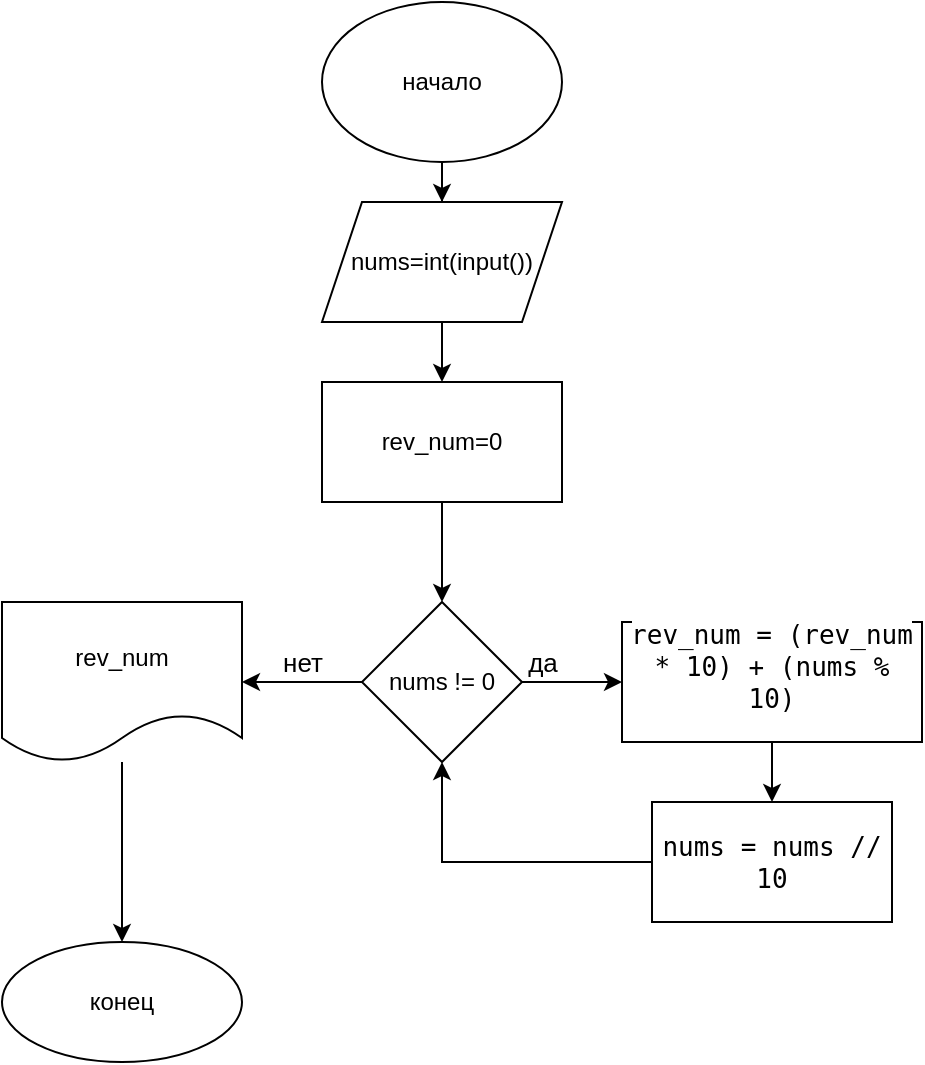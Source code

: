 <mxfile version="17.5.0" type="device"><diagram id="A1kCxP1QtYcwh1s7d5Kh" name="Page-1"><mxGraphModel dx="1038" dy="489" grid="1" gridSize="10" guides="1" tooltips="1" connect="1" arrows="1" fold="1" page="1" pageScale="1" pageWidth="827" pageHeight="1169" math="0" shadow="0"><root><mxCell id="0"/><mxCell id="1" parent="0"/><mxCell id="RMq8E3R6sHpFmFtKFKiV-5" value="" style="edgeStyle=orthogonalEdgeStyle;rounded=0;orthogonalLoop=1;jettySize=auto;html=1;" edge="1" parent="1" source="RMq8E3R6sHpFmFtKFKiV-1" target="RMq8E3R6sHpFmFtKFKiV-4"><mxGeometry relative="1" as="geometry"/></mxCell><mxCell id="RMq8E3R6sHpFmFtKFKiV-1" value="начало" style="ellipse;whiteSpace=wrap;html=1;" vertex="1" parent="1"><mxGeometry x="290" y="20" width="120" height="80" as="geometry"/></mxCell><mxCell id="RMq8E3R6sHpFmFtKFKiV-7" value="" style="edgeStyle=orthogonalEdgeStyle;rounded=0;orthogonalLoop=1;jettySize=auto;html=1;" edge="1" parent="1" source="RMq8E3R6sHpFmFtKFKiV-4" target="RMq8E3R6sHpFmFtKFKiV-6"><mxGeometry relative="1" as="geometry"/></mxCell><mxCell id="RMq8E3R6sHpFmFtKFKiV-4" value="nums=int(input())" style="shape=parallelogram;perimeter=parallelogramPerimeter;whiteSpace=wrap;html=1;fixedSize=1;" vertex="1" parent="1"><mxGeometry x="290" y="120" width="120" height="60" as="geometry"/></mxCell><mxCell id="RMq8E3R6sHpFmFtKFKiV-9" value="" style="edgeStyle=orthogonalEdgeStyle;rounded=0;orthogonalLoop=1;jettySize=auto;html=1;" edge="1" parent="1" source="RMq8E3R6sHpFmFtKFKiV-6" target="RMq8E3R6sHpFmFtKFKiV-8"><mxGeometry relative="1" as="geometry"/></mxCell><mxCell id="RMq8E3R6sHpFmFtKFKiV-6" value="rev_num=0" style="whiteSpace=wrap;html=1;" vertex="1" parent="1"><mxGeometry x="290" y="210" width="120" height="60" as="geometry"/></mxCell><mxCell id="RMq8E3R6sHpFmFtKFKiV-11" value="" style="edgeStyle=orthogonalEdgeStyle;rounded=0;orthogonalLoop=1;jettySize=auto;html=1;" edge="1" parent="1" source="RMq8E3R6sHpFmFtKFKiV-8" target="RMq8E3R6sHpFmFtKFKiV-10"><mxGeometry relative="1" as="geometry"/></mxCell><mxCell id="RMq8E3R6sHpFmFtKFKiV-16" value="" style="edgeStyle=orthogonalEdgeStyle;rounded=0;orthogonalLoop=1;jettySize=auto;html=1;fontSize=13;" edge="1" parent="1" source="RMq8E3R6sHpFmFtKFKiV-8" target="RMq8E3R6sHpFmFtKFKiV-15"><mxGeometry relative="1" as="geometry"/></mxCell><mxCell id="RMq8E3R6sHpFmFtKFKiV-8" value="nums != 0" style="rhombus;whiteSpace=wrap;html=1;" vertex="1" parent="1"><mxGeometry x="310" y="320" width="80" height="80" as="geometry"/></mxCell><mxCell id="RMq8E3R6sHpFmFtKFKiV-13" value="" style="edgeStyle=orthogonalEdgeStyle;rounded=0;orthogonalLoop=1;jettySize=auto;html=1;fontSize=13;" edge="1" parent="1" source="RMq8E3R6sHpFmFtKFKiV-10" target="RMq8E3R6sHpFmFtKFKiV-12"><mxGeometry relative="1" as="geometry"/></mxCell><mxCell id="RMq8E3R6sHpFmFtKFKiV-10" value="&lt;font style=&quot;font-size: 13px&quot;&gt;&lt;code style=&quot;box-sizing: inherit ; overflow-wrap: break-word ; cursor: pointer ; background-color: rgb(255 , 255 , 255)&quot;&gt; rev_num = (rev_num * 10) + (nums % 10)&lt;/code&gt;&lt;span style=&quot;font-family: &amp;#34;roboto&amp;#34; , , &amp;#34;apple color emoji&amp;#34; , &amp;#34;blinkmacsystemfont&amp;#34; , &amp;#34;segoe ui&amp;#34; , &amp;#34;roboto&amp;#34; , , &amp;#34;ubuntu&amp;#34; , &amp;#34;cantarell&amp;#34; , &amp;#34;helvetica neue&amp;#34; , sans-serif ; background-color: rgb(255 , 255 , 255)&quot;&gt;&lt;br&gt;&lt;/span&gt;&lt;br&gt;&lt;/font&gt;" style="whiteSpace=wrap;html=1;" vertex="1" parent="1"><mxGeometry x="440" y="330" width="150" height="60" as="geometry"/></mxCell><mxCell id="RMq8E3R6sHpFmFtKFKiV-14" style="edgeStyle=orthogonalEdgeStyle;rounded=0;orthogonalLoop=1;jettySize=auto;html=1;entryX=0.5;entryY=1;entryDx=0;entryDy=0;fontSize=13;" edge="1" parent="1" source="RMq8E3R6sHpFmFtKFKiV-12" target="RMq8E3R6sHpFmFtKFKiV-8"><mxGeometry relative="1" as="geometry"/></mxCell><mxCell id="RMq8E3R6sHpFmFtKFKiV-12" value="&#10;&#10;&lt;span style=&quot;color: rgb(0, 0, 0); font-family: monospace; font-size: 13px; font-style: normal; font-weight: 400; letter-spacing: normal; text-align: center; text-indent: 0px; text-transform: none; word-spacing: 0px; background-color: rgb(255, 255, 255); display: inline; float: none;&quot;&gt;nums = nums // 10&lt;/span&gt;&#10;&#10;" style="whiteSpace=wrap;html=1;" vertex="1" parent="1"><mxGeometry x="455" y="420" width="120" height="60" as="geometry"/></mxCell><mxCell id="RMq8E3R6sHpFmFtKFKiV-20" value="" style="edgeStyle=orthogonalEdgeStyle;rounded=0;orthogonalLoop=1;jettySize=auto;html=1;fontSize=13;" edge="1" parent="1" source="RMq8E3R6sHpFmFtKFKiV-15" target="RMq8E3R6sHpFmFtKFKiV-19"><mxGeometry relative="1" as="geometry"/></mxCell><mxCell id="RMq8E3R6sHpFmFtKFKiV-15" value="rev_num" style="shape=document;whiteSpace=wrap;html=1;boundedLbl=1;" vertex="1" parent="1"><mxGeometry x="130" y="320" width="120" height="80" as="geometry"/></mxCell><mxCell id="RMq8E3R6sHpFmFtKFKiV-17" value="да" style="text;html=1;align=center;verticalAlign=middle;resizable=0;points=[];autosize=1;strokeColor=none;fillColor=none;fontSize=13;" vertex="1" parent="1"><mxGeometry x="385" y="340" width="30" height="20" as="geometry"/></mxCell><mxCell id="RMq8E3R6sHpFmFtKFKiV-18" value="нет" style="text;html=1;align=center;verticalAlign=middle;resizable=0;points=[];autosize=1;strokeColor=none;fillColor=none;fontSize=13;" vertex="1" parent="1"><mxGeometry x="260" y="340" width="40" height="20" as="geometry"/></mxCell><mxCell id="RMq8E3R6sHpFmFtKFKiV-19" value="конец" style="ellipse;whiteSpace=wrap;html=1;" vertex="1" parent="1"><mxGeometry x="130" y="490" width="120" height="60" as="geometry"/></mxCell></root></mxGraphModel></diagram></mxfile>